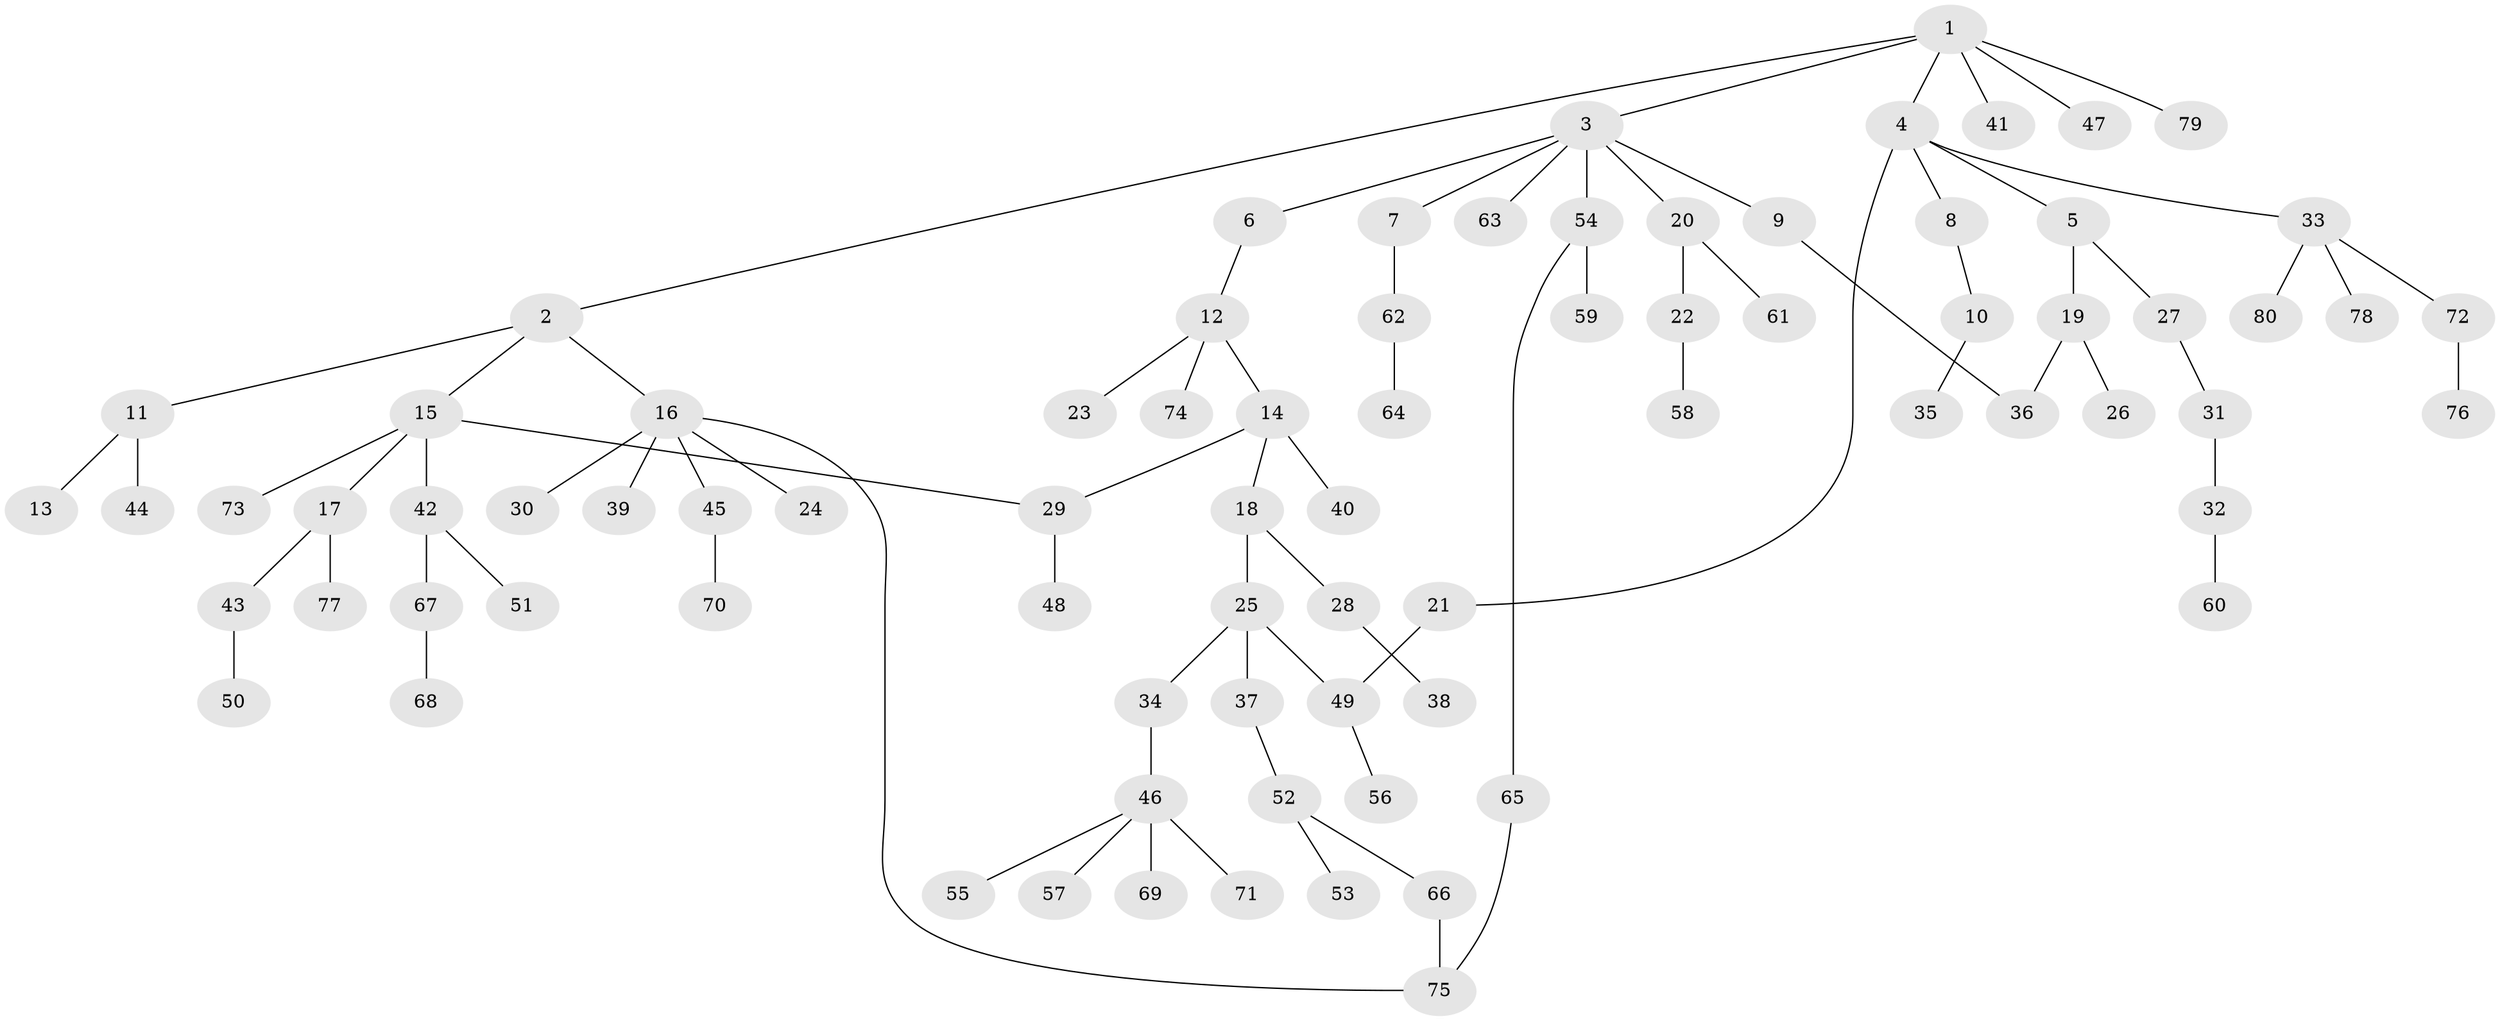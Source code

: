 // Generated by graph-tools (version 1.1) at 2025/10/02/27/25 16:10:55]
// undirected, 80 vertices, 84 edges
graph export_dot {
graph [start="1"]
  node [color=gray90,style=filled];
  1;
  2;
  3;
  4;
  5;
  6;
  7;
  8;
  9;
  10;
  11;
  12;
  13;
  14;
  15;
  16;
  17;
  18;
  19;
  20;
  21;
  22;
  23;
  24;
  25;
  26;
  27;
  28;
  29;
  30;
  31;
  32;
  33;
  34;
  35;
  36;
  37;
  38;
  39;
  40;
  41;
  42;
  43;
  44;
  45;
  46;
  47;
  48;
  49;
  50;
  51;
  52;
  53;
  54;
  55;
  56;
  57;
  58;
  59;
  60;
  61;
  62;
  63;
  64;
  65;
  66;
  67;
  68;
  69;
  70;
  71;
  72;
  73;
  74;
  75;
  76;
  77;
  78;
  79;
  80;
  1 -- 2;
  1 -- 3;
  1 -- 4;
  1 -- 41;
  1 -- 47;
  1 -- 79;
  2 -- 11;
  2 -- 15;
  2 -- 16;
  3 -- 6;
  3 -- 7;
  3 -- 9;
  3 -- 20;
  3 -- 54;
  3 -- 63;
  4 -- 5;
  4 -- 8;
  4 -- 21;
  4 -- 33;
  5 -- 19;
  5 -- 27;
  6 -- 12;
  7 -- 62;
  8 -- 10;
  9 -- 36;
  10 -- 35;
  11 -- 13;
  11 -- 44;
  12 -- 14;
  12 -- 23;
  12 -- 74;
  14 -- 18;
  14 -- 40;
  14 -- 29;
  15 -- 17;
  15 -- 29;
  15 -- 42;
  15 -- 73;
  16 -- 24;
  16 -- 30;
  16 -- 39;
  16 -- 45;
  16 -- 75;
  17 -- 43;
  17 -- 77;
  18 -- 25;
  18 -- 28;
  19 -- 26;
  19 -- 36;
  20 -- 22;
  20 -- 61;
  21 -- 49;
  22 -- 58;
  25 -- 34;
  25 -- 37;
  25 -- 49;
  27 -- 31;
  28 -- 38;
  29 -- 48;
  31 -- 32;
  32 -- 60;
  33 -- 72;
  33 -- 78;
  33 -- 80;
  34 -- 46;
  37 -- 52;
  42 -- 51;
  42 -- 67;
  43 -- 50;
  45 -- 70;
  46 -- 55;
  46 -- 57;
  46 -- 69;
  46 -- 71;
  49 -- 56;
  52 -- 53;
  52 -- 66;
  54 -- 59;
  54 -- 65;
  62 -- 64;
  65 -- 75;
  66 -- 75;
  67 -- 68;
  72 -- 76;
}
